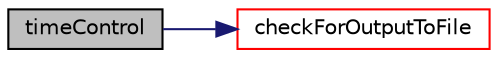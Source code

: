 digraph "timeControl"
{
 // LATEX_PDF_SIZE
  edge [fontname="Helvetica",fontsize="10",labelfontname="Helvetica",labelfontsize="10"];
  node [fontname="Helvetica",fontsize="10",shape=record];
  rankdir="LR";
  Node1 [label="timeControl",height=0.2,width=0.4,color="black", fillcolor="grey75", style="filled", fontcolor="black",tooltip=" "];
  Node1 -> Node2 [color="midnightblue",fontsize="10",style="solid",fontname="Helvetica"];
  Node2 [label="checkForOutputToFile",height=0.2,width=0.4,color="red", fillcolor="white", style="filled",URL="$classpFlow_1_1timeControl.html#a929ce719f6ba3f5075a41b42f133aed7",tooltip=" "];
}

